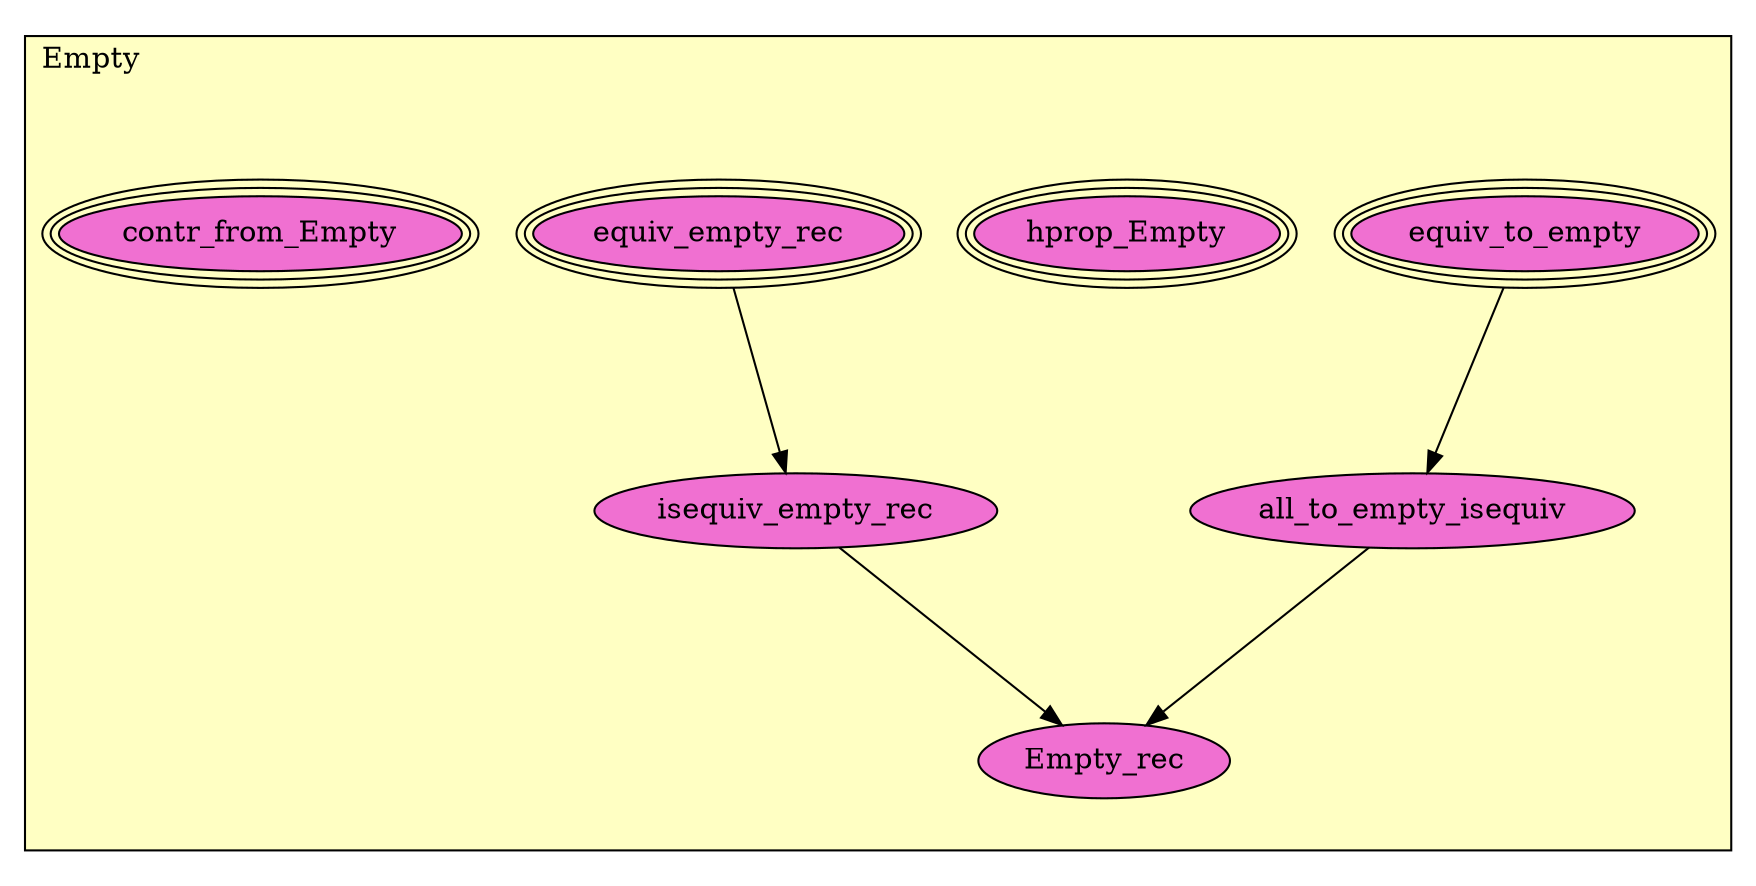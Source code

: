 digraph HoTT_Types_Empty {
  graph [ratio=0.5]
  node [style=filled]
Empty_equiv_to_empty [label="equiv_to_empty", URL=<Empty.html#equiv_to_empty>, peripheries=3, fillcolor="#F070D1"] ;
Empty_all_to_empty_isequiv [label="all_to_empty_isequiv", URL=<Empty.html#all_to_empty_isequiv>, fillcolor="#F070D1"] ;
Empty_hprop_Empty [label="hprop_Empty", URL=<Empty.html#hprop_Empty>, peripheries=3, fillcolor="#F070D1"] ;
Empty_equiv_empty_rec [label="equiv_empty_rec", URL=<Empty.html#equiv_empty_rec>, peripheries=3, fillcolor="#F070D1"] ;
Empty_isequiv_empty_rec [label="isequiv_empty_rec", URL=<Empty.html#isequiv_empty_rec>, fillcolor="#F070D1"] ;
Empty_Empty_rec [label="Empty_rec", URL=<Empty.html#Empty_rec>, fillcolor="#F070D1"] ;
Empty_contr_from_Empty [label="contr_from_Empty", URL=<Empty.html#contr_from_Empty>, peripheries=3, fillcolor="#F070D1"] ;
  Empty_equiv_to_empty -> Empty_all_to_empty_isequiv [] ;
  Empty_all_to_empty_isequiv -> Empty_Empty_rec [] ;
  Empty_equiv_empty_rec -> Empty_isequiv_empty_rec [] ;
  Empty_isequiv_empty_rec -> Empty_Empty_rec [] ;
subgraph cluster_Empty { label="Empty"; fillcolor="#FFFFC3"; labeljust=l; style=filled 
Empty_contr_from_Empty; Empty_Empty_rec; Empty_isequiv_empty_rec; Empty_equiv_empty_rec; Empty_hprop_Empty; Empty_all_to_empty_isequiv; Empty_equiv_to_empty; };
} /* END */
